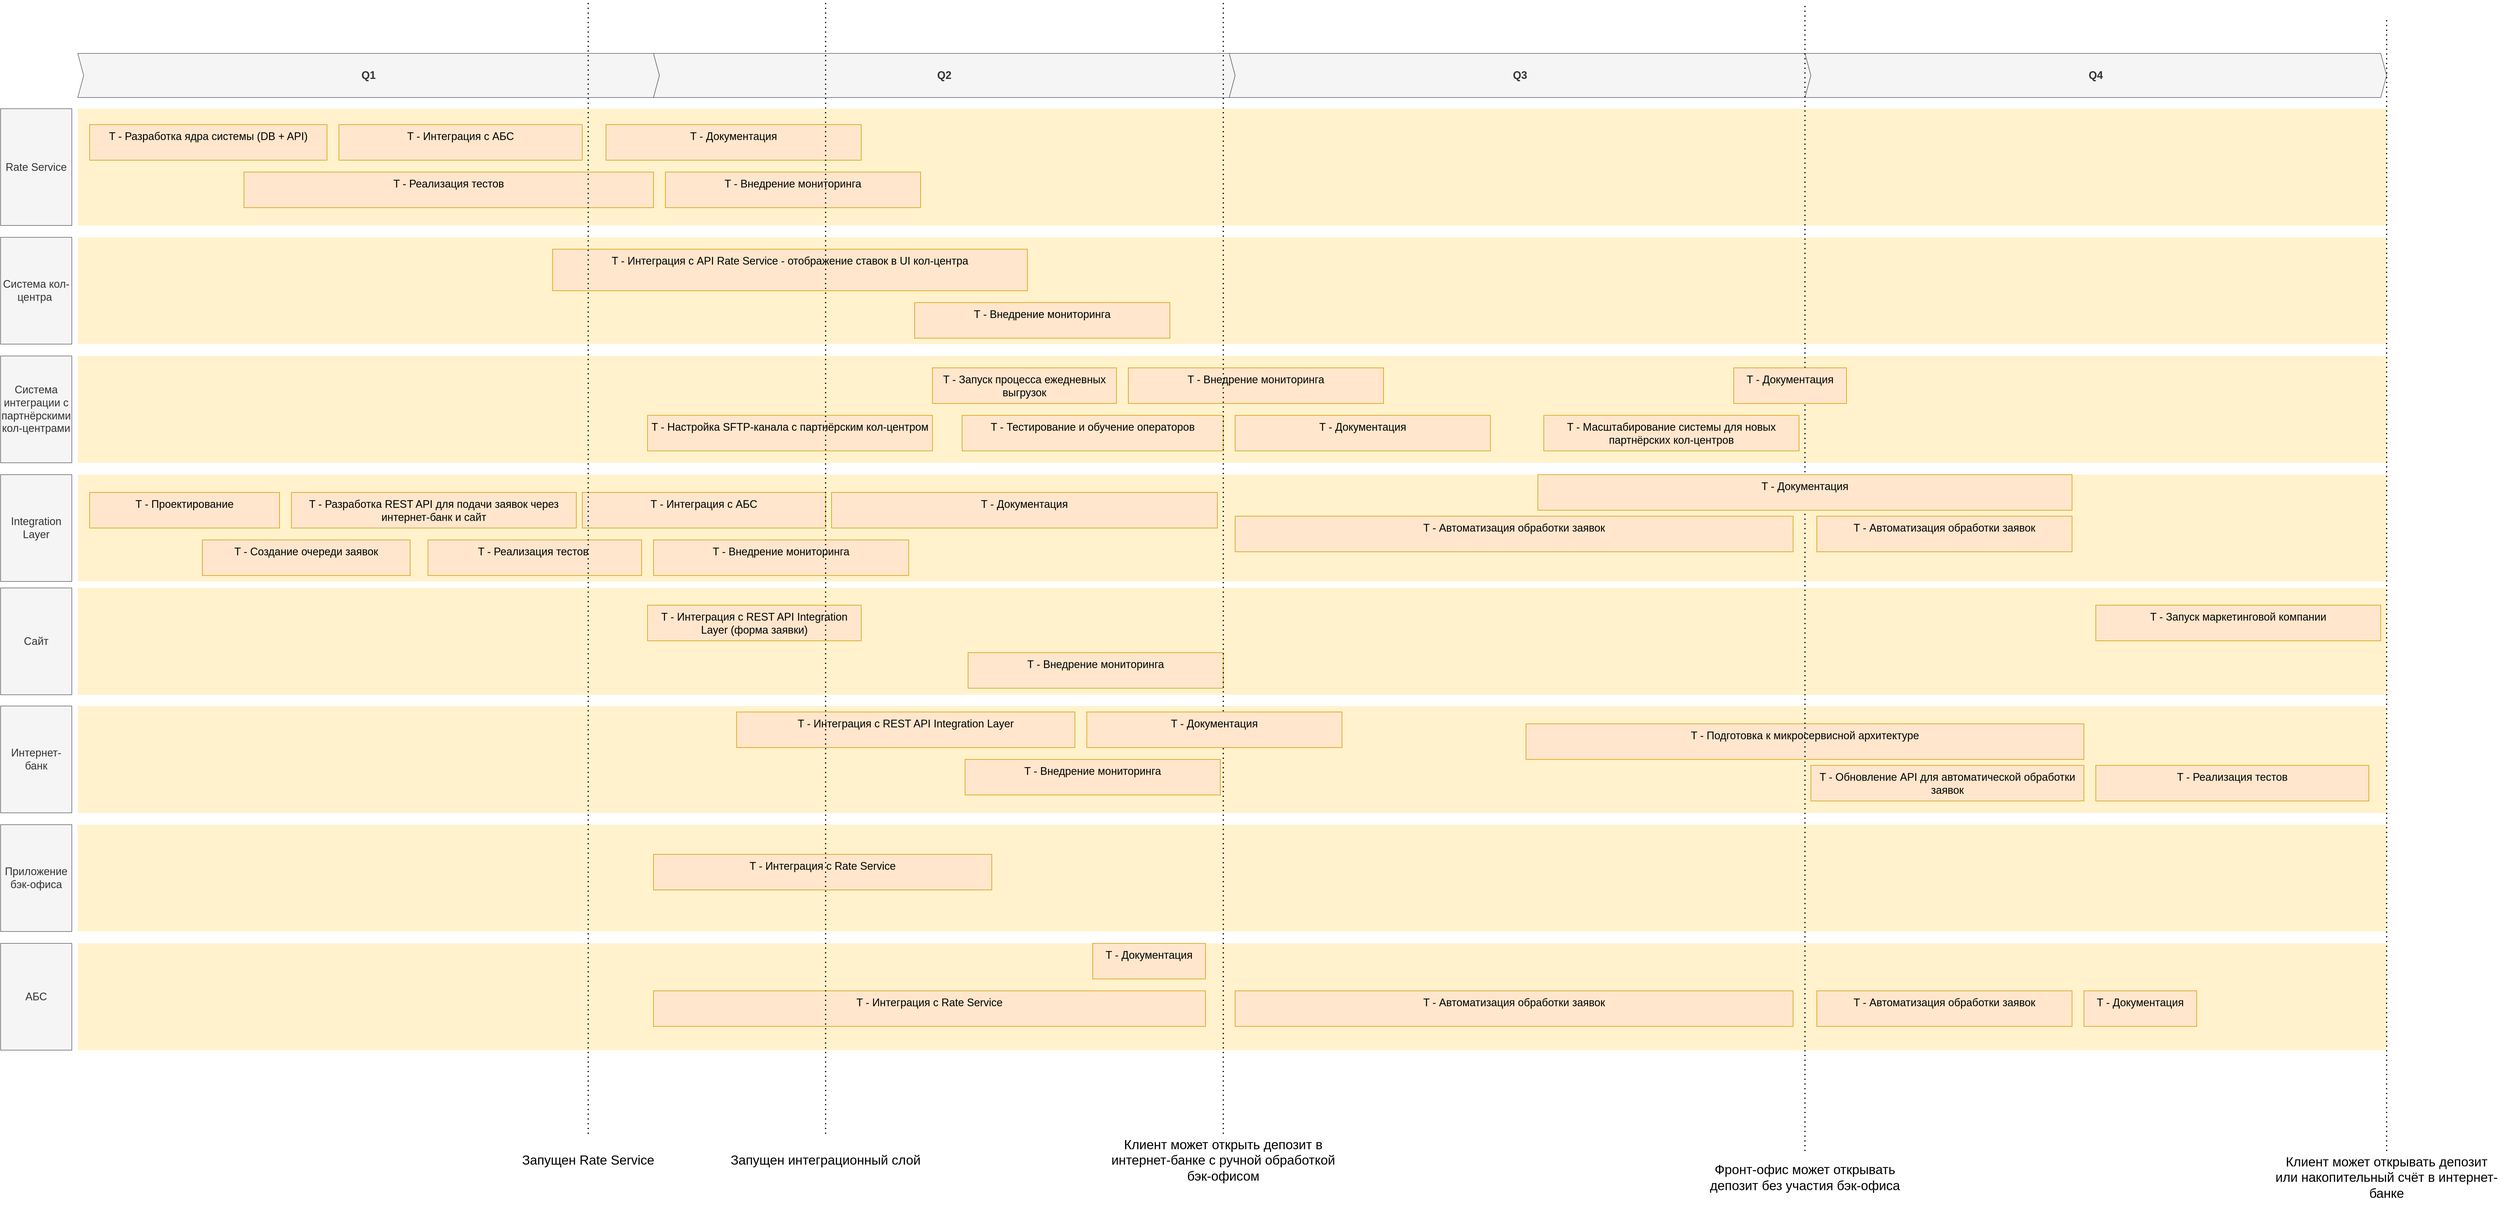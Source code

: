 <mxfile version="26.2.2">
  <diagram id="1zcTAVt1k4KSup7FvAfL" name="Roadmap">
    <mxGraphModel dx="6460" dy="4679" grid="1" gridSize="10" guides="1" tooltips="1" connect="1" arrows="1" fold="1" page="1" pageScale="1" pageWidth="3300" pageHeight="2339" math="0" shadow="0">
      <root>
        <mxCell id="3D7FDG2aXA9G618_Kong-0" />
        <mxCell id="3D7FDG2aXA9G618_Kong-1" parent="3D7FDG2aXA9G618_Kong-0" />
        <mxCell id="wGroBH12Sy7-OgBsN0fJ-2" value="" style="shape=rect;fillColor=#fff2cc;strokeColor=none;fontSize=24;html=1;whiteSpace=wrap;align=left;verticalAlign=top;spacing=5;rounded=0;" parent="3D7FDG2aXA9G618_Kong-1" vertex="1">
          <mxGeometry x="-3030" y="-1940" width="3890" height="180" as="geometry" />
        </mxCell>
        <mxCell id="wGroBH12Sy7-OgBsN0fJ-4" value="" style="shape=rect;fillColor=#fff2cc;strokeColor=none;fontSize=24;html=1;whiteSpace=wrap;align=left;verticalAlign=top;spacing=5;rounded=0;" parent="3D7FDG2aXA9G618_Kong-1" vertex="1">
          <mxGeometry x="-3030" y="-2156.8" width="3890" height="196.8" as="geometry" />
        </mxCell>
        <mxCell id="wGroBH12Sy7-OgBsN0fJ-5" value="T - Разработка ядра системы (DB + API)" style="shape=rect;fillColor=#ffe6cc;strokeColor=#d79b00;fontSize=18;html=1;whiteSpace=wrap;align=center;verticalAlign=top;spacing=5;rounded=0;" parent="3D7FDG2aXA9G618_Kong-1" vertex="1">
          <mxGeometry x="-3010" y="-2130" width="400" height="60" as="geometry" />
        </mxCell>
        <mxCell id="wGroBH12Sy7-OgBsN0fJ-6" value="&lt;span style=&quot;text-align: left;&quot;&gt;T - Реализация тестов&lt;/span&gt;" style="shape=rect;fillColor=#ffe6cc;strokeColor=#d79b00;fontSize=18;html=1;whiteSpace=wrap;align=center;verticalAlign=top;spacing=5;rounded=0;" parent="3D7FDG2aXA9G618_Kong-1" vertex="1">
          <mxGeometry x="-2750" y="-2050" width="690" height="60" as="geometry" />
        </mxCell>
        <mxCell id="wGroBH12Sy7-OgBsN0fJ-7" value="Rate Service" style="rounded=0;whiteSpace=wrap;html=1;fillColor=#f5f5f5;fontColor=#333333;strokeColor=#666666;fontSize=18;" parent="3D7FDG2aXA9G618_Kong-1" vertex="1">
          <mxGeometry x="-3160" y="-2156.8" width="120" height="196.8" as="geometry" />
        </mxCell>
        <mxCell id="wGroBH12Sy7-OgBsN0fJ-8" value="Система кол-центра&amp;nbsp;" style="rounded=0;whiteSpace=wrap;html=1;fillColor=#f5f5f5;fontColor=#333333;strokeColor=#666666;fontSize=18;" parent="3D7FDG2aXA9G618_Kong-1" vertex="1">
          <mxGeometry x="-3160" y="-1940" width="120" height="180" as="geometry" />
        </mxCell>
        <mxCell id="wGroBH12Sy7-OgBsN0fJ-9" value="Q1" style="shape=step;perimeter=stepPerimeter;whiteSpace=wrap;html=1;fixedSize=1;size=10;fillColor=#f5f5f5;strokeColor=#666666;fontSize=18;fontStyle=1;align=center;rounded=0;fontColor=#333333;" parent="3D7FDG2aXA9G618_Kong-1" vertex="1">
          <mxGeometry x="-3030" y="-2250" width="980" height="74.4" as="geometry" />
        </mxCell>
        <mxCell id="wGroBH12Sy7-OgBsN0fJ-15" value="T - Интеграция с API Rate Service - отображение ставок в UI кол-центра" style="shape=rect;fillColor=#ffe6cc;strokeColor=#d79b00;fontSize=18;html=1;whiteSpace=wrap;align=center;verticalAlign=top;spacing=5;rounded=0;" parent="3D7FDG2aXA9G618_Kong-1" vertex="1">
          <mxGeometry x="-2230" y="-1920" width="800" height="70" as="geometry" />
        </mxCell>
        <mxCell id="URBfQr-kwVYTASm8Ngmn-1" value="Система интеграции с партнёрскими кол-центрами" style="rounded=0;whiteSpace=wrap;html=1;fillColor=#f5f5f5;fontColor=#333333;strokeColor=#666666;fontSize=18;" parent="3D7FDG2aXA9G618_Kong-1" vertex="1">
          <mxGeometry x="-3160" y="-1740" width="120" height="180" as="geometry" />
        </mxCell>
        <mxCell id="URBfQr-kwVYTASm8Ngmn-2" value="" style="shape=rect;fillColor=#fff2cc;strokeColor=none;fontSize=24;html=1;whiteSpace=wrap;align=left;verticalAlign=top;spacing=5;rounded=0;" parent="3D7FDG2aXA9G618_Kong-1" vertex="1">
          <mxGeometry x="-3030" y="-1740" width="3890" height="180" as="geometry" />
        </mxCell>
        <mxCell id="URBfQr-kwVYTASm8Ngmn-3" value="Q2" style="shape=step;perimeter=stepPerimeter;whiteSpace=wrap;html=1;fixedSize=1;size=10;fillColor=#f5f5f5;strokeColor=#666666;fontSize=18;fontStyle=1;align=center;rounded=0;fontColor=#333333;" parent="3D7FDG2aXA9G618_Kong-1" vertex="1">
          <mxGeometry x="-2060" y="-2250" width="980" height="74.4" as="geometry" />
        </mxCell>
        <mxCell id="URBfQr-kwVYTASm8Ngmn-4" value="Q3" style="shape=step;perimeter=stepPerimeter;whiteSpace=wrap;html=1;fixedSize=1;size=10;fillColor=#f5f5f5;strokeColor=#666666;fontSize=18;fontStyle=1;align=center;rounded=0;fontColor=#333333;" parent="3D7FDG2aXA9G618_Kong-1" vertex="1">
          <mxGeometry x="-1090" y="-2250" width="980" height="74.4" as="geometry" />
        </mxCell>
        <mxCell id="URBfQr-kwVYTASm8Ngmn-5" value="Q4" style="shape=step;perimeter=stepPerimeter;whiteSpace=wrap;html=1;fixedSize=1;size=10;fillColor=#f5f5f5;strokeColor=#666666;fontSize=18;fontStyle=1;align=center;rounded=0;fontColor=#333333;" parent="3D7FDG2aXA9G618_Kong-1" vertex="1">
          <mxGeometry x="-120" y="-2250" width="980" height="74.4" as="geometry" />
        </mxCell>
        <mxCell id="URBfQr-kwVYTASm8Ngmn-6" value="T - Запуск процесса ежедневных выгрузок" style="shape=rect;fillColor=#ffe6cc;strokeColor=#d79b00;fontSize=18;html=1;whiteSpace=wrap;align=center;verticalAlign=top;spacing=5;rounded=0;" parent="3D7FDG2aXA9G618_Kong-1" vertex="1">
          <mxGeometry x="-1590" y="-1720" width="310" height="60" as="geometry" />
        </mxCell>
        <mxCell id="URBfQr-kwVYTASm8Ngmn-7" value="T - Тестирование и обучение операторов" style="shape=rect;fillColor=#ffe6cc;strokeColor=#d79b00;fontSize=18;html=1;whiteSpace=wrap;align=center;verticalAlign=top;spacing=5;rounded=0;" parent="3D7FDG2aXA9G618_Kong-1" vertex="1">
          <mxGeometry x="-1540" y="-1640" width="440" height="60" as="geometry" />
        </mxCell>
        <mxCell id="URBfQr-kwVYTASm8Ngmn-8" value="T - Настройка SFTP-канала с партнёрским кол-центром" style="shape=rect;fillColor=#ffe6cc;strokeColor=#d79b00;fontSize=18;html=1;whiteSpace=wrap;align=center;verticalAlign=top;spacing=5;rounded=0;" parent="3D7FDG2aXA9G618_Kong-1" vertex="1">
          <mxGeometry x="-2070" y="-1640" width="480" height="60" as="geometry" />
        </mxCell>
        <mxCell id="URBfQr-kwVYTASm8Ngmn-9" value="Integration Layer" style="rounded=0;whiteSpace=wrap;html=1;fillColor=#f5f5f5;fontColor=#333333;strokeColor=#666666;fontSize=18;" parent="3D7FDG2aXA9G618_Kong-1" vertex="1">
          <mxGeometry x="-3160" y="-1540" width="120" height="180" as="geometry" />
        </mxCell>
        <mxCell id="URBfQr-kwVYTASm8Ngmn-10" value="" style="shape=rect;fillColor=#fff2cc;strokeColor=none;fontSize=24;html=1;whiteSpace=wrap;align=left;verticalAlign=top;spacing=5;rounded=0;" parent="3D7FDG2aXA9G618_Kong-1" vertex="1">
          <mxGeometry x="-3030" y="-1540" width="3890" height="180" as="geometry" />
        </mxCell>
        <mxCell id="URBfQr-kwVYTASm8Ngmn-11" value="Сайт" style="rounded=0;whiteSpace=wrap;html=1;fillColor=#f5f5f5;fontColor=#333333;strokeColor=#666666;fontSize=18;" parent="3D7FDG2aXA9G618_Kong-1" vertex="1">
          <mxGeometry x="-3160" y="-1349" width="120" height="180" as="geometry" />
        </mxCell>
        <mxCell id="URBfQr-kwVYTASm8Ngmn-12" value="" style="shape=rect;fillColor=#fff2cc;strokeColor=none;fontSize=24;html=1;whiteSpace=wrap;align=left;verticalAlign=top;spacing=5;rounded=0;" parent="3D7FDG2aXA9G618_Kong-1" vertex="1">
          <mxGeometry x="-3030" y="-1349" width="3890" height="180" as="geometry" />
        </mxCell>
        <mxCell id="URBfQr-kwVYTASm8Ngmn-13" value="T - Проектирование" style="shape=rect;fillColor=#ffe6cc;strokeColor=#d79b00;fontSize=18;html=1;whiteSpace=wrap;align=center;verticalAlign=top;spacing=5;rounded=0;" parent="3D7FDG2aXA9G618_Kong-1" vertex="1">
          <mxGeometry x="-3010" y="-1510" width="320" height="60" as="geometry" />
        </mxCell>
        <mxCell id="URBfQr-kwVYTASm8Ngmn-14" value="T - Создание очереди заявок" style="shape=rect;fillColor=#ffe6cc;strokeColor=#d79b00;fontSize=18;html=1;whiteSpace=wrap;align=center;verticalAlign=top;spacing=5;rounded=0;" parent="3D7FDG2aXA9G618_Kong-1" vertex="1">
          <mxGeometry x="-2820" y="-1430" width="350" height="60" as="geometry" />
        </mxCell>
        <mxCell id="URBfQr-kwVYTASm8Ngmn-15" value="T - Разработка REST API для подачи заявок через интернет-банк и сайт" style="shape=rect;fillColor=#ffe6cc;strokeColor=#d79b00;fontSize=18;html=1;whiteSpace=wrap;align=center;verticalAlign=top;spacing=5;rounded=0;" parent="3D7FDG2aXA9G618_Kong-1" vertex="1">
          <mxGeometry x="-2670" y="-1510" width="480" height="60" as="geometry" />
        </mxCell>
        <mxCell id="URBfQr-kwVYTASm8Ngmn-16" value="T - Реализация тестов&amp;nbsp;" style="shape=rect;fillColor=#ffe6cc;strokeColor=#d79b00;fontSize=18;html=1;whiteSpace=wrap;align=center;verticalAlign=top;spacing=5;rounded=0;" parent="3D7FDG2aXA9G618_Kong-1" vertex="1">
          <mxGeometry x="-2440" y="-1430" width="360" height="60" as="geometry" />
        </mxCell>
        <mxCell id="URBfQr-kwVYTASm8Ngmn-17" value="Интернет-банк" style="rounded=0;whiteSpace=wrap;html=1;fillColor=#f5f5f5;fontColor=#333333;strokeColor=#666666;fontSize=18;" parent="3D7FDG2aXA9G618_Kong-1" vertex="1">
          <mxGeometry x="-3160" y="-1150" width="120" height="180" as="geometry" />
        </mxCell>
        <mxCell id="URBfQr-kwVYTASm8Ngmn-18" value="" style="shape=rect;fillColor=#fff2cc;strokeColor=none;fontSize=24;html=1;whiteSpace=wrap;align=left;verticalAlign=top;spacing=5;rounded=0;" parent="3D7FDG2aXA9G618_Kong-1" vertex="1">
          <mxGeometry x="-3030" y="-1150" width="3890" height="180" as="geometry" />
        </mxCell>
        <mxCell id="URBfQr-kwVYTASm8Ngmn-19" value="T - Интеграция с REST API Integration Layer (форма заявки)" style="shape=rect;fillColor=#ffe6cc;strokeColor=#d79b00;fontSize=18;html=1;whiteSpace=wrap;align=center;verticalAlign=top;spacing=5;rounded=0;" parent="3D7FDG2aXA9G618_Kong-1" vertex="1">
          <mxGeometry x="-2070" y="-1320" width="360" height="60" as="geometry" />
        </mxCell>
        <mxCell id="URBfQr-kwVYTASm8Ngmn-20" value="T - Интеграция с REST API Integration Layer" style="shape=rect;fillColor=#ffe6cc;strokeColor=#d79b00;fontSize=18;html=1;whiteSpace=wrap;align=center;verticalAlign=top;spacing=5;rounded=0;" parent="3D7FDG2aXA9G618_Kong-1" vertex="1">
          <mxGeometry x="-1920" y="-1140" width="570" height="60" as="geometry" />
        </mxCell>
        <mxCell id="URBfQr-kwVYTASm8Ngmn-21" value="T - Интеграция с АБС" style="shape=rect;fillColor=#ffe6cc;strokeColor=#d79b00;fontSize=18;html=1;whiteSpace=wrap;align=center;verticalAlign=top;spacing=5;rounded=0;" parent="3D7FDG2aXA9G618_Kong-1" vertex="1">
          <mxGeometry x="-2590" y="-2130" width="410" height="60" as="geometry" />
        </mxCell>
        <mxCell id="URBfQr-kwVYTASm8Ngmn-22" value="T - Интеграция с АБС" style="shape=rect;fillColor=#ffe6cc;strokeColor=#d79b00;fontSize=18;html=1;whiteSpace=wrap;align=center;verticalAlign=top;spacing=5;rounded=0;" parent="3D7FDG2aXA9G618_Kong-1" vertex="1">
          <mxGeometry x="-2180" y="-1510" width="410" height="60" as="geometry" />
        </mxCell>
        <mxCell id="URBfQr-kwVYTASm8Ngmn-23" value="Приложение бэк-офиса" style="rounded=0;whiteSpace=wrap;html=1;fillColor=#f5f5f5;fontColor=#333333;strokeColor=#666666;fontSize=18;" parent="3D7FDG2aXA9G618_Kong-1" vertex="1">
          <mxGeometry x="-3160" y="-950" width="120" height="180" as="geometry" />
        </mxCell>
        <mxCell id="URBfQr-kwVYTASm8Ngmn-24" value="" style="shape=rect;fillColor=#fff2cc;strokeColor=none;fontSize=24;html=1;whiteSpace=wrap;align=left;verticalAlign=top;spacing=5;rounded=0;" parent="3D7FDG2aXA9G618_Kong-1" vertex="1">
          <mxGeometry x="-3030" y="-950" width="3890" height="180" as="geometry" />
        </mxCell>
        <mxCell id="URBfQr-kwVYTASm8Ngmn-25" value="T - Интеграция с Rate Service" style="shape=rect;fillColor=#ffe6cc;strokeColor=#d79b00;fontSize=18;html=1;whiteSpace=wrap;align=center;verticalAlign=top;spacing=5;rounded=0;" parent="3D7FDG2aXA9G618_Kong-1" vertex="1">
          <mxGeometry x="-2060" y="-900" width="570" height="60" as="geometry" />
        </mxCell>
        <mxCell id="URBfQr-kwVYTASm8Ngmn-26" value="T - Автоматизация обработки заявок" style="shape=rect;fillColor=#ffe6cc;strokeColor=#d79b00;fontSize=18;html=1;whiteSpace=wrap;align=center;verticalAlign=top;spacing=5;rounded=0;" parent="3D7FDG2aXA9G618_Kong-1" vertex="1">
          <mxGeometry x="-1080" y="-1470" width="940" height="60" as="geometry" />
        </mxCell>
        <mxCell id="URBfQr-kwVYTASm8Ngmn-27" value="T - Подготовка к микросервисной архитектуре" style="shape=rect;fillColor=#ffe6cc;strokeColor=#d79b00;fontSize=18;html=1;whiteSpace=wrap;align=center;verticalAlign=top;spacing=5;rounded=0;" parent="3D7FDG2aXA9G618_Kong-1" vertex="1">
          <mxGeometry x="-590" y="-1120" width="940" height="60" as="geometry" />
        </mxCell>
        <mxCell id="URBfQr-kwVYTASm8Ngmn-28" value="T - Внедрение мониторинга" style="shape=rect;fillColor=#ffe6cc;strokeColor=#d79b00;fontSize=18;html=1;whiteSpace=wrap;align=center;verticalAlign=top;spacing=5;rounded=0;" parent="3D7FDG2aXA9G618_Kong-1" vertex="1">
          <mxGeometry x="-2040" y="-2050" width="430" height="60" as="geometry" />
        </mxCell>
        <mxCell id="URBfQr-kwVYTASm8Ngmn-29" value="T - Внедрение мониторинга" style="shape=rect;fillColor=#ffe6cc;strokeColor=#d79b00;fontSize=18;html=1;whiteSpace=wrap;align=center;verticalAlign=top;spacing=5;rounded=0;" parent="3D7FDG2aXA9G618_Kong-1" vertex="1">
          <mxGeometry x="-1620" y="-1830" width="430" height="60" as="geometry" />
        </mxCell>
        <mxCell id="URBfQr-kwVYTASm8Ngmn-30" value="T - Внедрение мониторинга" style="shape=rect;fillColor=#ffe6cc;strokeColor=#d79b00;fontSize=18;html=1;whiteSpace=wrap;align=center;verticalAlign=top;spacing=5;rounded=0;" parent="3D7FDG2aXA9G618_Kong-1" vertex="1">
          <mxGeometry x="-1260" y="-1720" width="430" height="60" as="geometry" />
        </mxCell>
        <mxCell id="URBfQr-kwVYTASm8Ngmn-32" value="T - Внедрение мониторинга" style="shape=rect;fillColor=#ffe6cc;strokeColor=#d79b00;fontSize=18;html=1;whiteSpace=wrap;align=center;verticalAlign=top;spacing=5;rounded=0;" parent="3D7FDG2aXA9G618_Kong-1" vertex="1">
          <mxGeometry x="-2060" y="-1430" width="430" height="60" as="geometry" />
        </mxCell>
        <mxCell id="URBfQr-kwVYTASm8Ngmn-33" value="T - Внедрение мониторинга" style="shape=rect;fillColor=#ffe6cc;strokeColor=#d79b00;fontSize=18;html=1;whiteSpace=wrap;align=center;verticalAlign=top;spacing=5;rounded=0;" parent="3D7FDG2aXA9G618_Kong-1" vertex="1">
          <mxGeometry x="-1530" y="-1240" width="430" height="60" as="geometry" />
        </mxCell>
        <mxCell id="URBfQr-kwVYTASm8Ngmn-34" value="T - Внедрение мониторинга" style="shape=rect;fillColor=#ffe6cc;strokeColor=#d79b00;fontSize=18;html=1;whiteSpace=wrap;align=center;verticalAlign=top;spacing=5;rounded=0;" parent="3D7FDG2aXA9G618_Kong-1" vertex="1">
          <mxGeometry x="-1535" y="-1060" width="430" height="60" as="geometry" />
        </mxCell>
        <mxCell id="URBfQr-kwVYTASm8Ngmn-35" value="АБС" style="rounded=0;whiteSpace=wrap;html=1;fillColor=#f5f5f5;fontColor=#333333;strokeColor=#666666;fontSize=18;" parent="3D7FDG2aXA9G618_Kong-1" vertex="1">
          <mxGeometry x="-3160" y="-750" width="120" height="180" as="geometry" />
        </mxCell>
        <mxCell id="URBfQr-kwVYTASm8Ngmn-36" value="" style="shape=rect;fillColor=#fff2cc;strokeColor=none;fontSize=24;html=1;whiteSpace=wrap;align=left;verticalAlign=top;spacing=5;rounded=0;" parent="3D7FDG2aXA9G618_Kong-1" vertex="1">
          <mxGeometry x="-3030" y="-750" width="3890" height="180" as="geometry" />
        </mxCell>
        <mxCell id="URBfQr-kwVYTASm8Ngmn-37" value="T - Автоматизация обработки заявок" style="shape=rect;fillColor=#ffe6cc;strokeColor=#d79b00;fontSize=18;html=1;whiteSpace=wrap;align=center;verticalAlign=top;spacing=5;rounded=0;" parent="3D7FDG2aXA9G618_Kong-1" vertex="1">
          <mxGeometry x="-1080" y="-670" width="940" height="60" as="geometry" />
        </mxCell>
        <mxCell id="URBfQr-kwVYTASm8Ngmn-39" value="Фронт-офис может открывать депозит без участия бэк-офиса" style="text;html=1;align=center;verticalAlign=middle;whiteSpace=wrap;rounded=0;fontSize=22;" parent="3D7FDG2aXA9G618_Kong-1" vertex="1">
          <mxGeometry x="-310" y="-400" width="380" height="90" as="geometry" />
        </mxCell>
        <mxCell id="URBfQr-kwVYTASm8Ngmn-40" value="" style="endArrow=none;dashed=1;html=1;dashPattern=1 3;strokeWidth=2;rounded=0;exitX=0.5;exitY=0;exitDx=0;exitDy=0;" parent="3D7FDG2aXA9G618_Kong-1" source="URBfQr-kwVYTASm8Ngmn-41" edge="1">
          <mxGeometry width="50" height="50" relative="1" as="geometry">
            <mxPoint x="-1100" y="-439" as="sourcePoint" />
            <mxPoint x="-1100" y="-2339" as="targetPoint" />
          </mxGeometry>
        </mxCell>
        <mxCell id="URBfQr-kwVYTASm8Ngmn-41" value="Клиент может открыть депозит в интернет-банке с ручной обработкой бэк-офисом" style="text;html=1;align=center;verticalAlign=middle;whiteSpace=wrap;rounded=0;fontSize=22;" parent="3D7FDG2aXA9G618_Kong-1" vertex="1">
          <mxGeometry x="-1290" y="-429" width="380" height="90" as="geometry" />
        </mxCell>
        <mxCell id="URBfQr-kwVYTASm8Ngmn-42" value="T - Автоматизация обработки заявок" style="shape=rect;fillColor=#ffe6cc;strokeColor=#d79b00;fontSize=18;html=1;whiteSpace=wrap;align=center;verticalAlign=top;spacing=5;rounded=0;" parent="3D7FDG2aXA9G618_Kong-1" vertex="1">
          <mxGeometry x="-100" y="-670" width="430" height="60" as="geometry" />
        </mxCell>
        <mxCell id="URBfQr-kwVYTASm8Ngmn-43" value="T - Автоматизация обработки заявок" style="shape=rect;fillColor=#ffe6cc;strokeColor=#d79b00;fontSize=18;html=1;whiteSpace=wrap;align=center;verticalAlign=top;spacing=5;rounded=0;" parent="3D7FDG2aXA9G618_Kong-1" vertex="1">
          <mxGeometry x="-100" y="-1470" width="430" height="60" as="geometry" />
        </mxCell>
        <mxCell id="URBfQr-kwVYTASm8Ngmn-44" value="T - Обновление API для автоматической обработки заявок" style="shape=rect;fillColor=#ffe6cc;strokeColor=#d79b00;fontSize=18;html=1;whiteSpace=wrap;align=center;verticalAlign=top;spacing=5;rounded=0;" parent="3D7FDG2aXA9G618_Kong-1" vertex="1">
          <mxGeometry x="-110" y="-1050" width="460" height="60" as="geometry" />
        </mxCell>
        <mxCell id="URBfQr-kwVYTASm8Ngmn-45" value="T - Реализация тестов" style="shape=rect;fillColor=#ffe6cc;strokeColor=#d79b00;fontSize=18;html=1;whiteSpace=wrap;align=center;verticalAlign=top;spacing=5;rounded=0;" parent="3D7FDG2aXA9G618_Kong-1" vertex="1">
          <mxGeometry x="370" y="-1050" width="460" height="60" as="geometry" />
        </mxCell>
        <mxCell id="URBfQr-kwVYTASm8Ngmn-46" value="" style="endArrow=none;dashed=1;html=1;dashPattern=1 3;strokeWidth=2;rounded=0;exitX=0.5;exitY=0;exitDx=0;exitDy=0;" parent="3D7FDG2aXA9G618_Kong-1" source="URBfQr-kwVYTASm8Ngmn-47" edge="1">
          <mxGeometry width="50" height="50" relative="1" as="geometry">
            <mxPoint x="860" y="-410" as="sourcePoint" />
            <mxPoint x="860" y="-2310" as="targetPoint" />
          </mxGeometry>
        </mxCell>
        <mxCell id="URBfQr-kwVYTASm8Ngmn-47" value="Клиент может открывать депозит или накопительный счёт в интернет-банке" style="text;html=1;align=center;verticalAlign=middle;whiteSpace=wrap;rounded=0;fontSize=22;" parent="3D7FDG2aXA9G618_Kong-1" vertex="1">
          <mxGeometry x="670" y="-400" width="380" height="90" as="geometry" />
        </mxCell>
        <mxCell id="URBfQr-kwVYTASm8Ngmn-48" value="T - Масштабирование системы для новых партнёрских кол-центров" style="shape=rect;fillColor=#ffe6cc;strokeColor=#d79b00;fontSize=18;html=1;whiteSpace=wrap;align=center;verticalAlign=top;spacing=5;rounded=0;" parent="3D7FDG2aXA9G618_Kong-1" vertex="1">
          <mxGeometry x="-560" y="-1640" width="430" height="60" as="geometry" />
        </mxCell>
        <mxCell id="URBfQr-kwVYTASm8Ngmn-49" value="T - Документация" style="shape=rect;fillColor=#ffe6cc;strokeColor=#d79b00;fontSize=18;html=1;whiteSpace=wrap;align=center;verticalAlign=top;spacing=5;rounded=0;" parent="3D7FDG2aXA9G618_Kong-1" vertex="1">
          <mxGeometry x="-2140" y="-2130" width="430" height="60" as="geometry" />
        </mxCell>
        <mxCell id="URBfQr-kwVYTASm8Ngmn-50" value="T - Документация" style="shape=rect;fillColor=#ffe6cc;strokeColor=#d79b00;fontSize=18;html=1;whiteSpace=wrap;align=center;verticalAlign=top;spacing=5;rounded=0;" parent="3D7FDG2aXA9G618_Kong-1" vertex="1">
          <mxGeometry x="-1760" y="-1510" width="650" height="60" as="geometry" />
        </mxCell>
        <mxCell id="URBfQr-kwVYTASm8Ngmn-51" value="T - Интеграция с Rate Service" style="shape=rect;fillColor=#ffe6cc;strokeColor=#d79b00;fontSize=18;html=1;whiteSpace=wrap;align=center;verticalAlign=top;spacing=5;rounded=0;" parent="3D7FDG2aXA9G618_Kong-1" vertex="1">
          <mxGeometry x="-2060" y="-670" width="930" height="60" as="geometry" />
        </mxCell>
        <mxCell id="URBfQr-kwVYTASm8Ngmn-53" value="T - Документация" style="shape=rect;fillColor=#ffe6cc;strokeColor=#d79b00;fontSize=18;html=1;whiteSpace=wrap;align=center;verticalAlign=top;spacing=5;rounded=0;" parent="3D7FDG2aXA9G618_Kong-1" vertex="1">
          <mxGeometry x="-1330" y="-1140" width="430" height="60" as="geometry" />
        </mxCell>
        <mxCell id="URBfQr-kwVYTASm8Ngmn-54" value="T - Документация" style="shape=rect;fillColor=#ffe6cc;strokeColor=#d79b00;fontSize=18;html=1;whiteSpace=wrap;align=center;verticalAlign=top;spacing=5;rounded=0;" parent="3D7FDG2aXA9G618_Kong-1" vertex="1">
          <mxGeometry x="-1080" y="-1640" width="430" height="60" as="geometry" />
        </mxCell>
        <mxCell id="URBfQr-kwVYTASm8Ngmn-56" value="" style="endArrow=none;dashed=1;html=1;dashPattern=1 3;strokeWidth=2;rounded=0;exitX=0.5;exitY=0;exitDx=0;exitDy=0;" parent="3D7FDG2aXA9G618_Kong-1" source="URBfQr-kwVYTASm8Ngmn-39" edge="1">
          <mxGeometry width="50" height="50" relative="1" as="geometry">
            <mxPoint x="-120" y="-400" as="sourcePoint" />
            <mxPoint x="-120" y="-2330" as="targetPoint" />
          </mxGeometry>
        </mxCell>
        <mxCell id="URBfQr-kwVYTASm8Ngmn-55" value="T - Документация" style="shape=rect;fillColor=#ffe6cc;strokeColor=#d79b00;fontSize=18;html=1;whiteSpace=wrap;align=center;verticalAlign=top;spacing=5;rounded=0;" parent="3D7FDG2aXA9G618_Kong-1" vertex="1">
          <mxGeometry x="-240" y="-1720" width="190" height="60" as="geometry" />
        </mxCell>
        <mxCell id="URBfQr-kwVYTASm8Ngmn-57" value="T - Документация" style="shape=rect;fillColor=#ffe6cc;strokeColor=#d79b00;fontSize=18;html=1;whiteSpace=wrap;align=center;verticalAlign=top;spacing=5;rounded=0;" parent="3D7FDG2aXA9G618_Kong-1" vertex="1">
          <mxGeometry x="-1320" y="-750" width="190" height="60" as="geometry" />
        </mxCell>
        <mxCell id="URBfQr-kwVYTASm8Ngmn-58" value="T - Документация" style="shape=rect;fillColor=#ffe6cc;strokeColor=#d79b00;fontSize=18;html=1;whiteSpace=wrap;align=center;verticalAlign=top;spacing=5;rounded=0;" parent="3D7FDG2aXA9G618_Kong-1" vertex="1">
          <mxGeometry x="350" y="-670" width="190" height="60" as="geometry" />
        </mxCell>
        <mxCell id="URBfQr-kwVYTASm8Ngmn-59" value="T - Документация" style="shape=rect;fillColor=#ffe6cc;strokeColor=#d79b00;fontSize=18;html=1;whiteSpace=wrap;align=center;verticalAlign=top;spacing=5;rounded=0;" parent="3D7FDG2aXA9G618_Kong-1" vertex="1">
          <mxGeometry x="-570" y="-1540" width="900" height="60" as="geometry" />
        </mxCell>
        <mxCell id="URBfQr-kwVYTASm8Ngmn-60" value="" style="endArrow=none;dashed=1;html=1;dashPattern=1 3;strokeWidth=2;rounded=0;exitX=0.5;exitY=0;exitDx=0;exitDy=0;" parent="3D7FDG2aXA9G618_Kong-1" source="URBfQr-kwVYTASm8Ngmn-61" edge="1">
          <mxGeometry width="50" height="50" relative="1" as="geometry">
            <mxPoint x="-1770" y="-439" as="sourcePoint" />
            <mxPoint x="-1770" y="-2339" as="targetPoint" />
          </mxGeometry>
        </mxCell>
        <mxCell id="URBfQr-kwVYTASm8Ngmn-61" value="Запущен интеграционный слой" style="text;html=1;align=center;verticalAlign=middle;whiteSpace=wrap;rounded=0;fontSize=22;" parent="3D7FDG2aXA9G618_Kong-1" vertex="1">
          <mxGeometry x="-1960" y="-429" width="380" height="90" as="geometry" />
        </mxCell>
        <mxCell id="URBfQr-kwVYTASm8Ngmn-62" value="" style="endArrow=none;dashed=1;html=1;dashPattern=1 3;strokeWidth=2;rounded=0;exitX=0.5;exitY=0;exitDx=0;exitDy=0;" parent="3D7FDG2aXA9G618_Kong-1" source="URBfQr-kwVYTASm8Ngmn-63" edge="1">
          <mxGeometry width="50" height="50" relative="1" as="geometry">
            <mxPoint x="-2170" y="-439" as="sourcePoint" />
            <mxPoint x="-2170" y="-2339" as="targetPoint" />
          </mxGeometry>
        </mxCell>
        <mxCell id="URBfQr-kwVYTASm8Ngmn-63" value="Запущен Rate Service" style="text;html=1;align=center;verticalAlign=middle;whiteSpace=wrap;rounded=0;fontSize=22;" parent="3D7FDG2aXA9G618_Kong-1" vertex="1">
          <mxGeometry x="-2360" y="-429" width="380" height="90" as="geometry" />
        </mxCell>
        <mxCell id="lF09liaGFcCWzayasx9F-0" value="T - Запуск маркетинговой компании" style="shape=rect;fillColor=#ffe6cc;strokeColor=#d79b00;fontSize=18;html=1;whiteSpace=wrap;align=center;verticalAlign=top;spacing=5;rounded=0;" vertex="1" parent="3D7FDG2aXA9G618_Kong-1">
          <mxGeometry x="370" y="-1320" width="480" height="60" as="geometry" />
        </mxCell>
      </root>
    </mxGraphModel>
  </diagram>
</mxfile>
